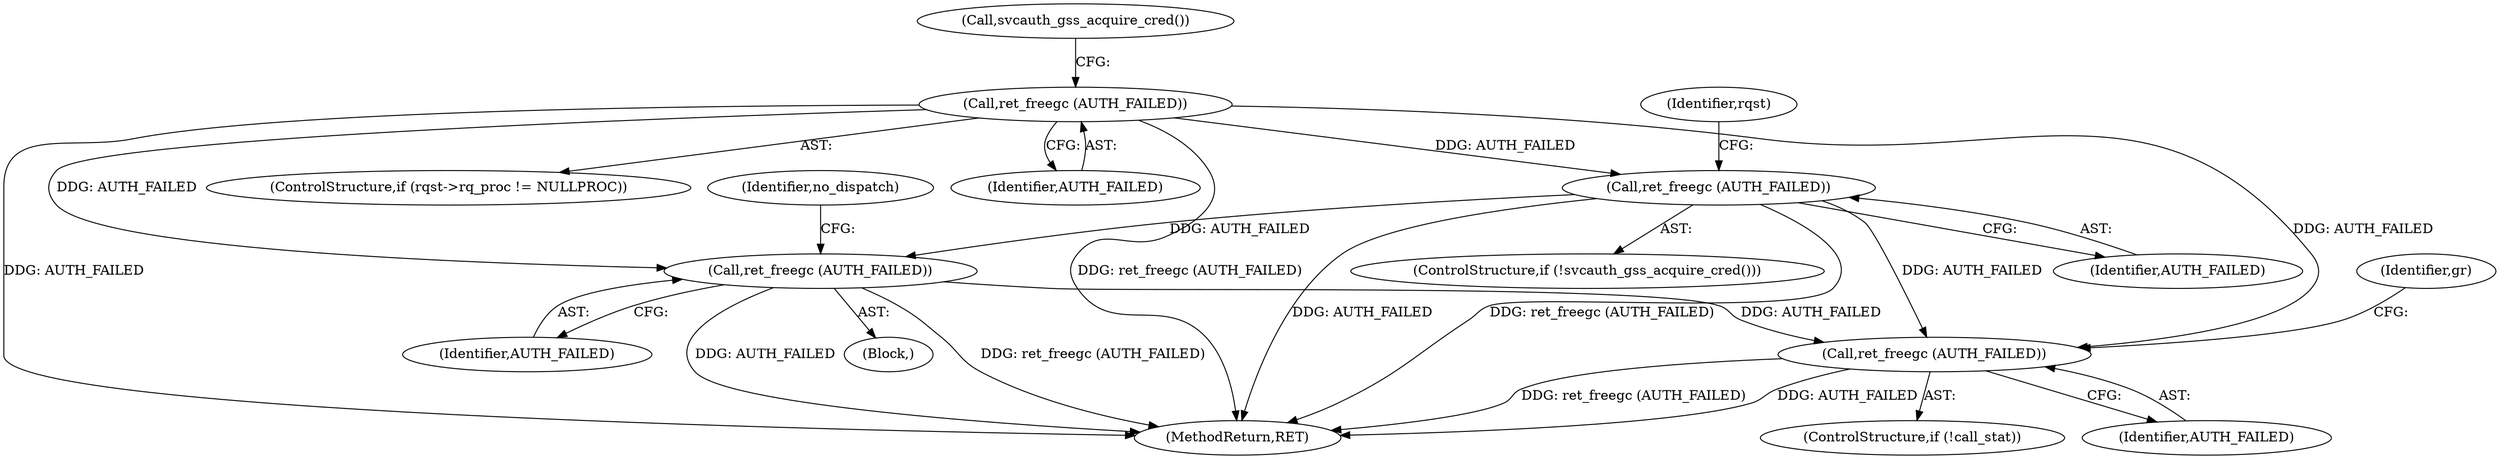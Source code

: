 digraph "0_krb5_5bb8a6b9c9eb8dd22bc9526751610aaa255ead9c@API" {
"1000476" [label="(Call,ret_freegc (AUTH_FAILED))"];
"1000442" [label="(Call,ret_freegc (AUTH_FAILED))"];
"1000437" [label="(Call,ret_freegc (AUTH_FAILED))"];
"1000518" [label="(Call,ret_freegc (AUTH_FAILED))"];
"1000460" [label="(Block,)"];
"1000439" [label="(ControlStructure,if (!svcauth_gss_acquire_cred()))"];
"1000441" [label="(Call,svcauth_gss_acquire_cred())"];
"1000438" [label="(Identifier,AUTH_FAILED)"];
"1000518" [label="(Call,ret_freegc (AUTH_FAILED))"];
"1000632" [label="(MethodReturn,RET)"];
"1000437" [label="(Call,ret_freegc (AUTH_FAILED))"];
"1000443" [label="(Identifier,AUTH_FAILED)"];
"1000447" [label="(Identifier,rqst)"];
"1000431" [label="(ControlStructure,if (rqst->rq_proc != NULLPROC))"];
"1000480" [label="(Identifier,no_dispatch)"];
"1000442" [label="(Call,ret_freegc (AUTH_FAILED))"];
"1000519" [label="(Identifier,AUTH_FAILED)"];
"1000476" [label="(Call,ret_freegc (AUTH_FAILED))"];
"1000523" [label="(Identifier,gr)"];
"1000515" [label="(ControlStructure,if (!call_stat))"];
"1000477" [label="(Identifier,AUTH_FAILED)"];
"1000476" -> "1000460"  [label="AST: "];
"1000476" -> "1000477"  [label="CFG: "];
"1000477" -> "1000476"  [label="AST: "];
"1000480" -> "1000476"  [label="CFG: "];
"1000476" -> "1000632"  [label="DDG: ret_freegc (AUTH_FAILED)"];
"1000476" -> "1000632"  [label="DDG: AUTH_FAILED"];
"1000442" -> "1000476"  [label="DDG: AUTH_FAILED"];
"1000437" -> "1000476"  [label="DDG: AUTH_FAILED"];
"1000476" -> "1000518"  [label="DDG: AUTH_FAILED"];
"1000442" -> "1000439"  [label="AST: "];
"1000442" -> "1000443"  [label="CFG: "];
"1000443" -> "1000442"  [label="AST: "];
"1000447" -> "1000442"  [label="CFG: "];
"1000442" -> "1000632"  [label="DDG: ret_freegc (AUTH_FAILED)"];
"1000442" -> "1000632"  [label="DDG: AUTH_FAILED"];
"1000437" -> "1000442"  [label="DDG: AUTH_FAILED"];
"1000442" -> "1000518"  [label="DDG: AUTH_FAILED"];
"1000437" -> "1000431"  [label="AST: "];
"1000437" -> "1000438"  [label="CFG: "];
"1000438" -> "1000437"  [label="AST: "];
"1000441" -> "1000437"  [label="CFG: "];
"1000437" -> "1000632"  [label="DDG: ret_freegc (AUTH_FAILED)"];
"1000437" -> "1000632"  [label="DDG: AUTH_FAILED"];
"1000437" -> "1000518"  [label="DDG: AUTH_FAILED"];
"1000518" -> "1000515"  [label="AST: "];
"1000518" -> "1000519"  [label="CFG: "];
"1000519" -> "1000518"  [label="AST: "];
"1000523" -> "1000518"  [label="CFG: "];
"1000518" -> "1000632"  [label="DDG: AUTH_FAILED"];
"1000518" -> "1000632"  [label="DDG: ret_freegc (AUTH_FAILED)"];
}
